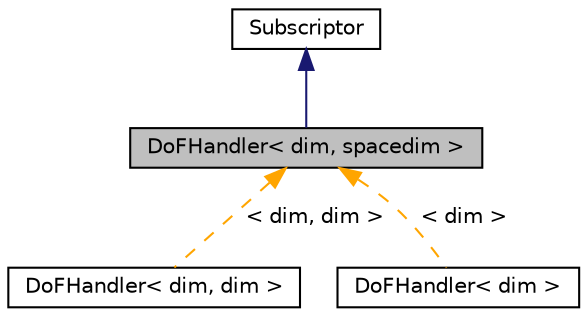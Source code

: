 digraph "DoFHandler&lt; dim, spacedim &gt;"
{
 // LATEX_PDF_SIZE
  edge [fontname="Helvetica",fontsize="10",labelfontname="Helvetica",labelfontsize="10"];
  node [fontname="Helvetica",fontsize="10",shape=record];
  Node1 [label="DoFHandler\< dim, spacedim \>",height=0.2,width=0.4,color="black", fillcolor="grey75", style="filled", fontcolor="black",tooltip=" "];
  Node2 -> Node1 [dir="back",color="midnightblue",fontsize="10",style="solid",fontname="Helvetica"];
  Node2 [label="Subscriptor",height=0.2,width=0.4,color="black", fillcolor="white", style="filled",URL="$classSubscriptor.html",tooltip=" "];
  Node1 -> Node3 [dir="back",color="orange",fontsize="10",style="dashed",label=" \< dim, dim \>" ,fontname="Helvetica"];
  Node3 [label="DoFHandler\< dim, dim \>",height=0.2,width=0.4,color="black", fillcolor="white", style="filled",URL="$classDoFHandler.html",tooltip=" "];
  Node1 -> Node4 [dir="back",color="orange",fontsize="10",style="dashed",label=" \< dim \>" ,fontname="Helvetica"];
  Node4 [label="DoFHandler\< dim \>",height=0.2,width=0.4,color="black", fillcolor="white", style="filled",URL="$classDoFHandler.html",tooltip=" "];
}
